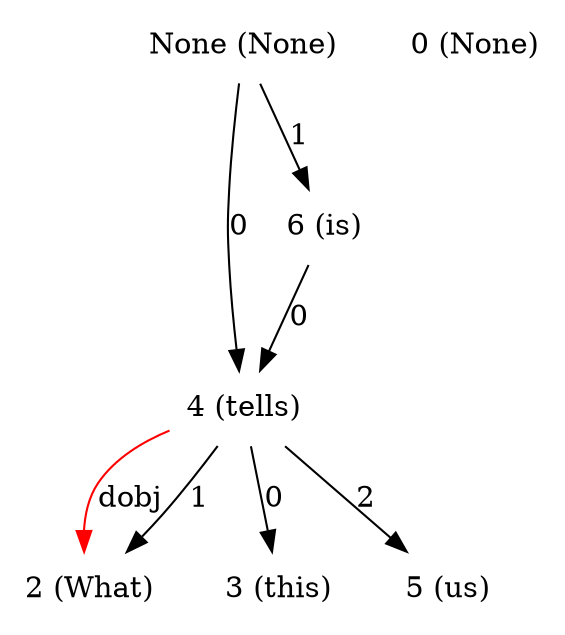 digraph G{
edge [dir=forward]
node [shape=plaintext]

None [label="None (None)"]
None -> 4 [label="0"]
None [label="None (None)"]
None -> 6 [label="1"]
0 [label="0 (None)"]
2 [label="2 (What)"]
4 -> 2 [label="dobj", color="red"]
3 [label="3 (this)"]
4 [label="4 (tells)"]
4 -> 2 [label="1"]
4 -> 3 [label="0"]
4 -> 5 [label="2"]
5 [label="5 (us)"]
6 [label="6 (is)"]
6 -> 4 [label="0"]
}
